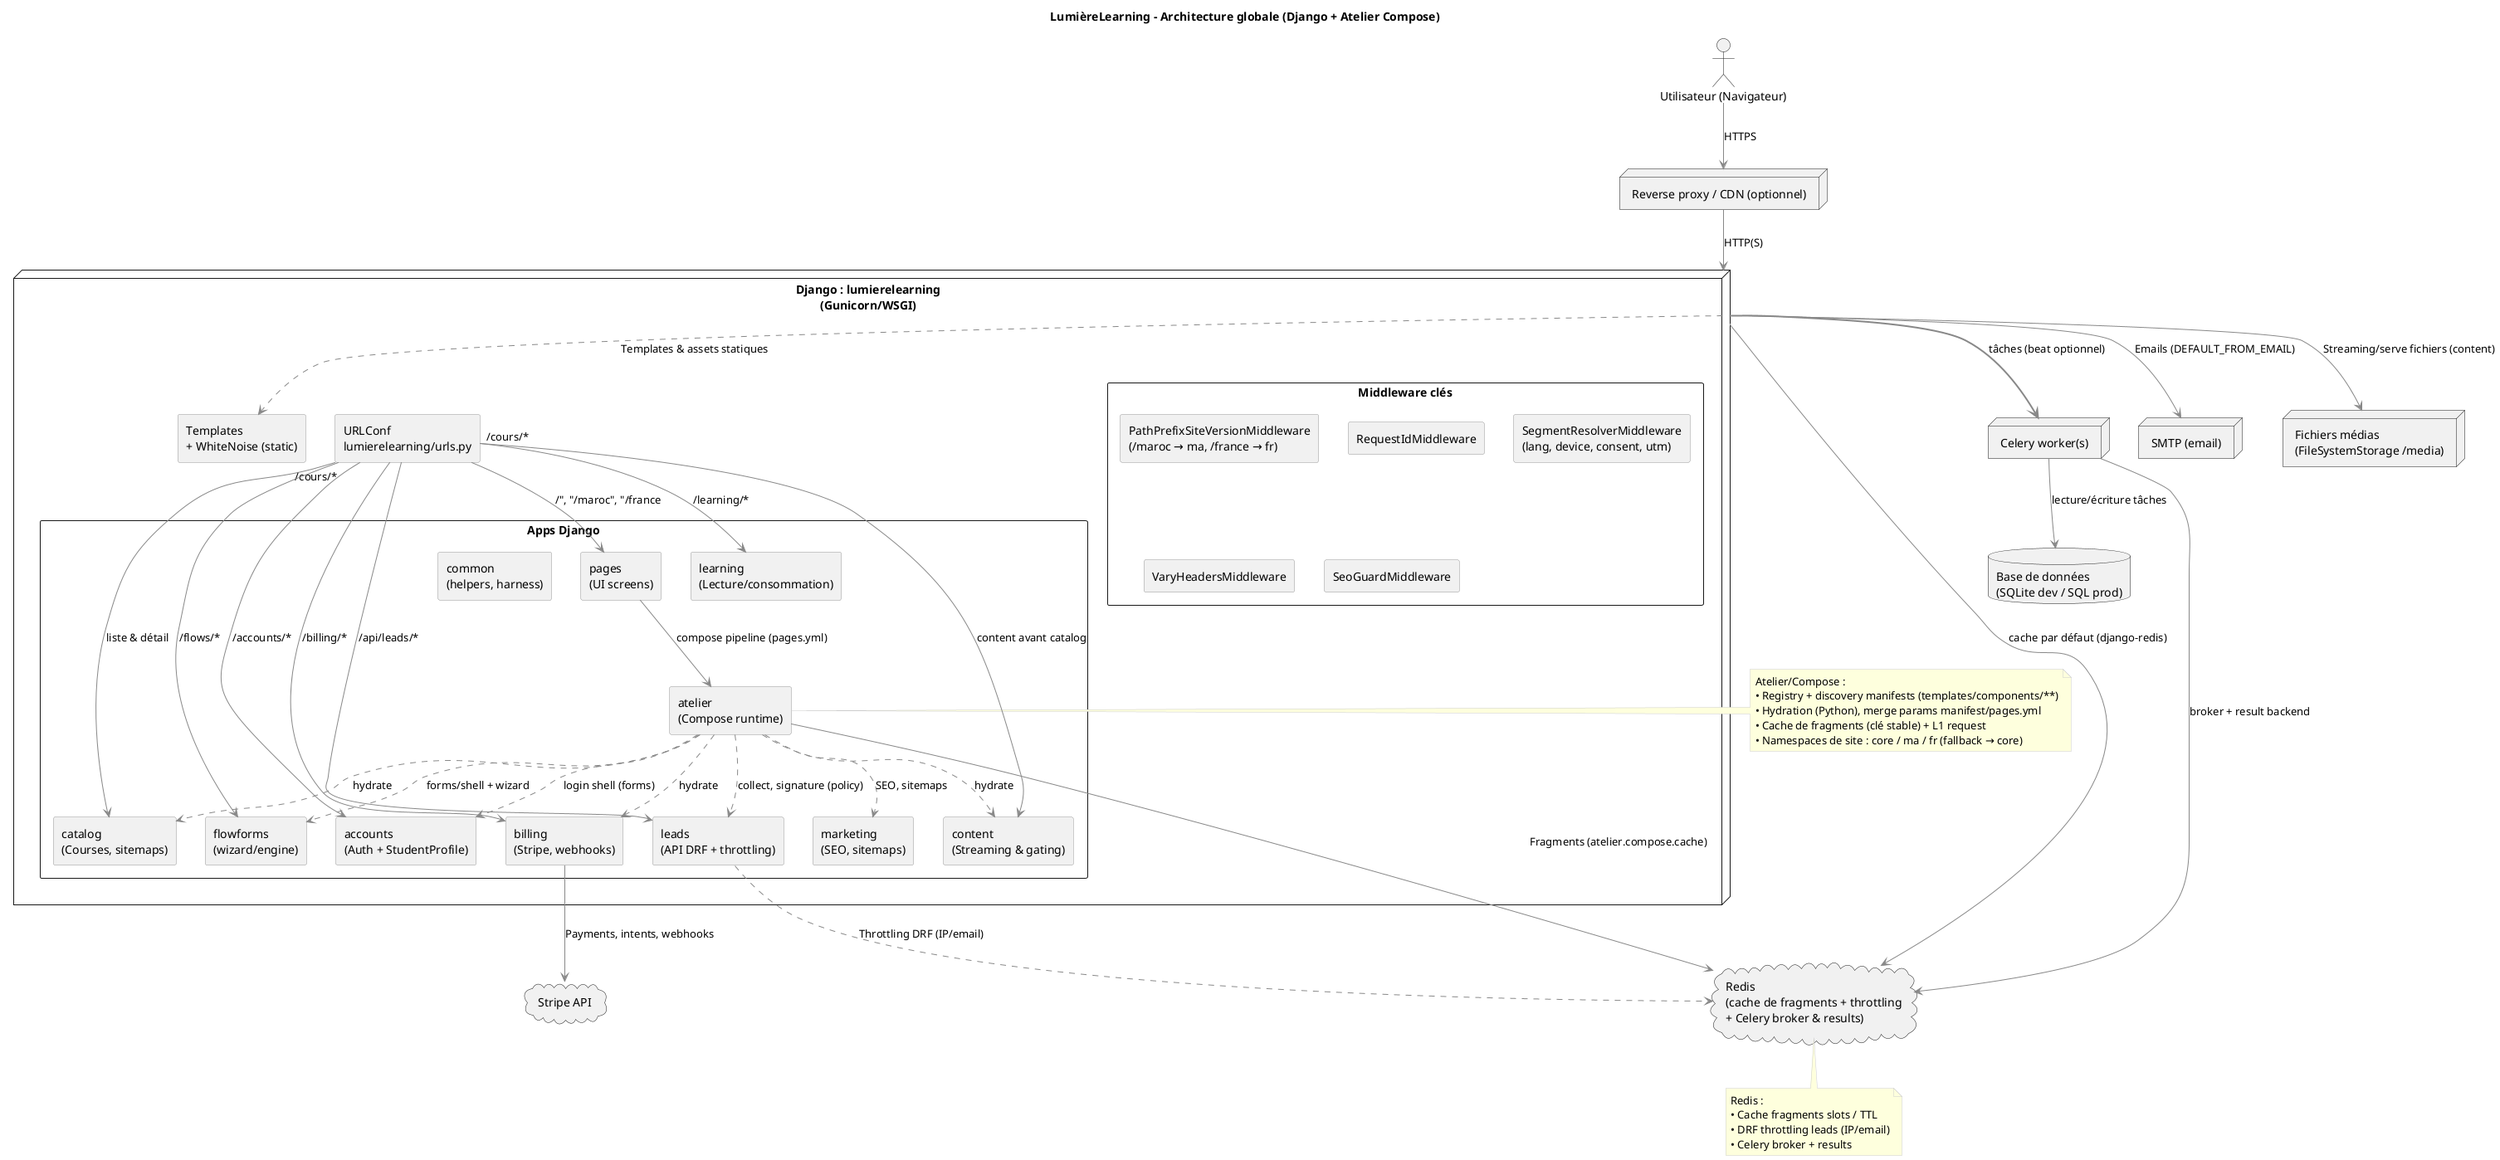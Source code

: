 @startuml 01_architecture_globale
title LumièreLearning – Architecture globale (Django + Atelier Compose)

skinparam shadowing false
skinparam defaultTextAlignment left
skinparam componentStyle rectangle
skinparam packageStyle rectangle
skinparam ArrowColor #888
skinparam FrameBorderColor #bbb
skinparam ComponentBorderColor #999
skinparam NoteBorderColor #ccc

actor "Utilisateur (Navigateur)" as User

node "Reverse proxy / CDN (optionnel)" as Edge

node "Django : lumierelearning\n(Gunicorn/WSGI)" as Django {
  package "Middleware clés" as MW {
    [PathPrefixSiteVersionMiddleware\n(/maroc → ma, /france → fr)]
    [RequestIdMiddleware]
    [SegmentResolverMiddleware\n(lang, device, consent, utm)]
    [VaryHeadersMiddleware]
    [SeoGuardMiddleware]
  }

  component "URLConf\nlumierelearning/urls.py" as URLS

  package "Apps Django" {
    component "pages\n(UI screens)" as Pages
    component "atelier\n(Compose runtime)" as Atelier
    component "catalog\n(Courses, sitemaps)" as Catalog
    component "content\n(Streaming & gating)" as Content
    component "billing\n(Stripe, webhooks)" as Billing
    component "learning\n(Lecture/consommation)" as Learning
    component "leads\n(API DRF + throttling)" as Leads
    component "flowforms\n(wizard/engine)" as Flowforms
    component "marketing\n(SEO, sitemaps)" as Marketing
    component "accounts\n(Auth + StudentProfile)" as Accounts
    component "common\n(helpers, harness)" as Common
  }

  component "Templates\n+ WhiteNoise (static)" as TPL
}

database "Base de données\n(SQLite dev / SQL prod)" as DB
cloud "Redis\n(cache de fragments + throttling\n+ Celery broker & results)" as REDIS
node "Celery worker(s)" as CELERY
cloud "Stripe API" as STRIPE
node "SMTP (email)" as SMTP
node "Fichiers médias\n(FileSystemStorage /media)" as MEDIA

'--- Routage principal
User --> Edge : HTTPS
Edge --> Django : HTTP(S)

URLS --> Pages : "/", "/maroc", "/france"
URLS --> Accounts : "/accounts/*"
URLS --> Content : "/cours/*" (content avant catalog)
URLS --> Catalog : "/cours/*" (liste & détail)
URLS --> Billing : "/billing/*"
URLS --> Learning : "/learning/*"
URLS --> Leads : "/api/leads/*"
URLS --> Flowforms : "/flows/*"

'--- Orchestration d’interface
Pages --> Atelier : "compose pipeline (pages.yml)"
Atelier ..> Catalog : "hydrate"
Atelier ..> Content : "hydrate"
Atelier ..> Billing : "hydrate"
Atelier ..> Flowforms : "forms/shell + wizard"
Atelier ..> Leads : "collect, signature (policy)"
Atelier ..> Marketing : "SEO, sitemaps"
Atelier ..> Accounts : "login shell (forms)"

'--- Cache & assets
Atelier --> REDIS : "Fragments (atelier.compose.cache)"
Leads ..> REDIS : "Throttling DRF (IP/email)"
Django ..> TPL : "Templates & assets statiques"

'--- Données et intégrations
'{Pages, Atelier, Catalog, Content, Billing, Learning, Leads, Flowforms, Marketing, Accounts} --> DB

Billing --> STRIPE : "Payments, intents, webhooks"
Django --> SMTP : "Emails (DEFAULT_FROM_EMAIL)"
Django --> MEDIA : "Streaming/serve fichiers (content)"
Django --> REDIS : "cache par défaut (django-redis)"

'--- Celery
CELERY --> REDIS : "broker + result backend"
CELERY --> DB : "lecture/écriture tâches"
Django ==> CELERY : "tâches (beat optionnel)"

note right of Atelier
  Atelier/Compose :
  • Registry + discovery manifests (templates/components/**)
  • Hydration (Python), merge params manifest/pages.yml
  • Cache de fragments (clé stable) + L1 request
  • Namespaces de site : core / ma / fr (fallback → core)
end note

note bottom of REDIS
  Redis :
  • Cache fragments slots / TTL
  • DRF throttling leads (IP/email)
  • Celery broker + results
end note

@enduml

